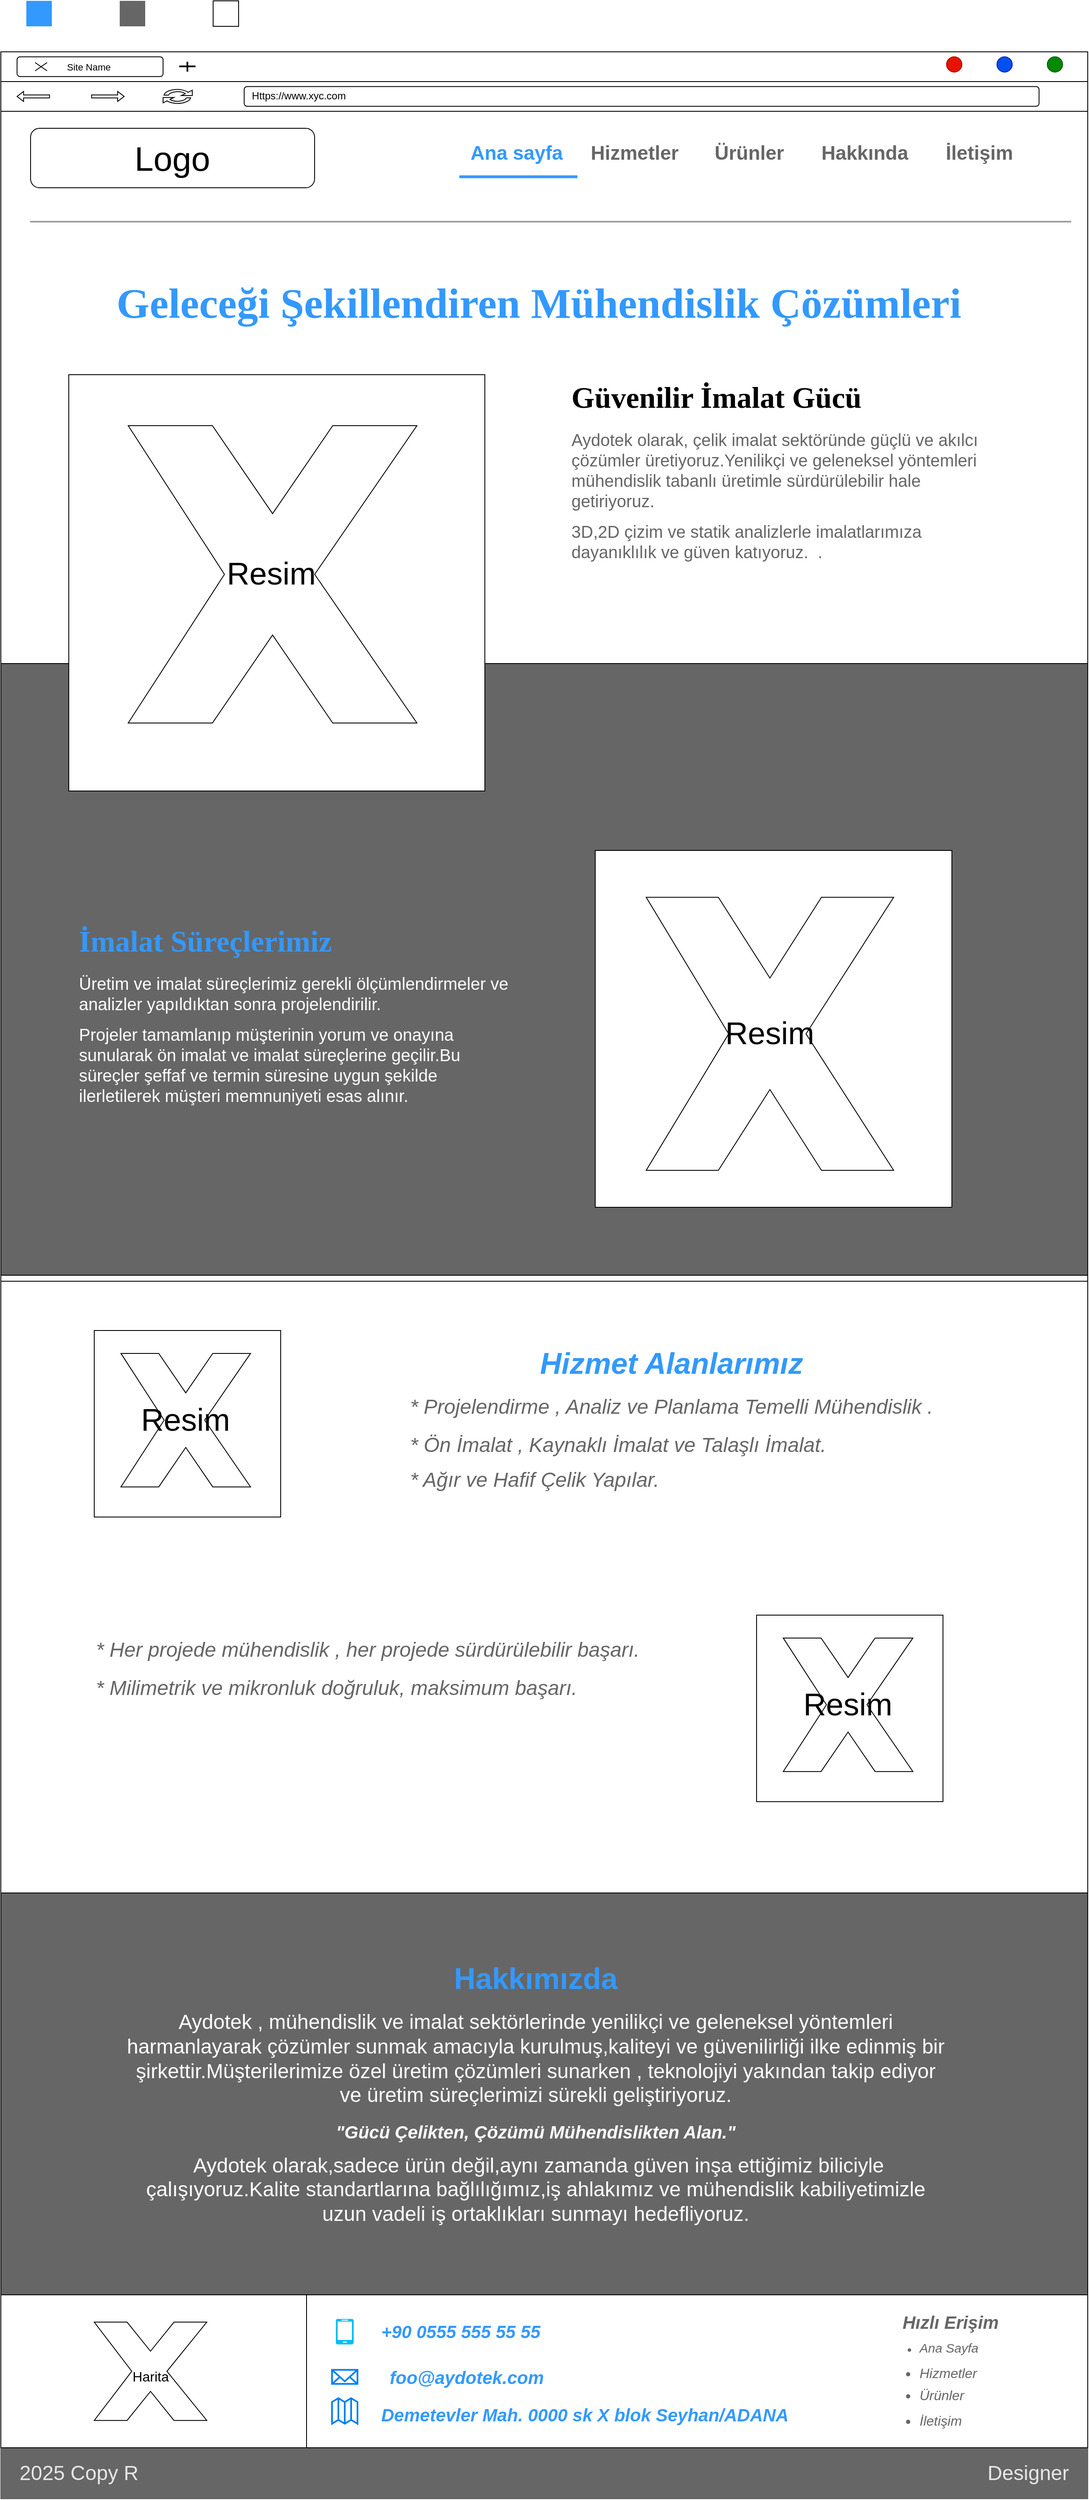 <mxfile version="27.0.9">
  <diagram name="Sayfa -1" id="k6XzooNlTJdLE7LKXSd4">
    <mxGraphModel dx="1009" dy="608" grid="1" gridSize="10" guides="1" tooltips="1" connect="1" arrows="0" fold="1" page="1" pageScale="1" pageWidth="1600" pageHeight="900" math="0" shadow="0">
      <root>
        <mxCell id="0" />
        <mxCell id="1" style="locked=1;" parent="0" />
        <mxCell id="DdQo4INtWnXAIQX3yItB-1" value="" style="rounded=0;whiteSpace=wrap;html=1;movable=1;resizable=1;rotatable=1;deletable=1;editable=1;locked=0;connectable=1;container=1;" parent="1" vertex="1">
          <mxGeometry x="60" y="80" width="1280" height="720" as="geometry" />
        </mxCell>
        <mxCell id="DdQo4INtWnXAIQX3yItB-2" value="" style="group;movable=1;resizable=1;rotatable=1;deletable=1;editable=1;locked=0;connectable=1;" parent="DdQo4INtWnXAIQX3yItB-1" vertex="1" connectable="0">
          <mxGeometry width="1280" height="70" as="geometry" />
        </mxCell>
        <mxCell id="DdQo4INtWnXAIQX3yItB-3" value="" style="rounded=0;whiteSpace=wrap;html=1;movable=1;resizable=1;rotatable=1;deletable=1;editable=1;locked=0;connectable=1;" parent="DdQo4INtWnXAIQX3yItB-2" vertex="1">
          <mxGeometry width="1280" height="70" as="geometry" />
        </mxCell>
        <mxCell id="DdQo4INtWnXAIQX3yItB-4" value="" style="group;movable=1;resizable=1;rotatable=1;deletable=1;editable=1;locked=0;connectable=1;" parent="DdQo4INtWnXAIQX3yItB-2" vertex="1" connectable="0">
          <mxGeometry width="1280" height="70" as="geometry" />
        </mxCell>
        <mxCell id="DdQo4INtWnXAIQX3yItB-5" value="" style="rounded=0;whiteSpace=wrap;html=1;movable=1;resizable=1;rotatable=1;deletable=1;editable=1;locked=0;connectable=1;" parent="DdQo4INtWnXAIQX3yItB-4" vertex="1">
          <mxGeometry width="1280" height="35" as="geometry" />
        </mxCell>
        <mxCell id="DdQo4INtWnXAIQX3yItB-6" value="" style="group;movable=1;resizable=1;rotatable=1;deletable=1;editable=1;locked=0;connectable=1;" parent="DdQo4INtWnXAIQX3yItB-4" vertex="1" connectable="0">
          <mxGeometry x="1130.39" width="149.61" height="35" as="geometry" />
        </mxCell>
        <mxCell id="DdQo4INtWnXAIQX3yItB-7" value="" style="ellipse;whiteSpace=wrap;html=1;fillColor=#008a00;fontColor=#ffffff;strokeColor=#005700;aspect=fixed;movable=1;resizable=1;rotatable=1;deletable=1;editable=1;locked=0;connectable=1;" parent="DdQo4INtWnXAIQX3yItB-6" vertex="1">
          <mxGeometry x="102.014" y="5.833" width="18" height="18" as="geometry" />
        </mxCell>
        <mxCell id="DdQo4INtWnXAIQX3yItB-8" value="" style="ellipse;whiteSpace=wrap;html=1;fillColor=#e51400;fontColor=#ffffff;strokeColor=#B20000;aspect=fixed;movable=1;resizable=1;rotatable=1;deletable=1;editable=1;locked=0;connectable=1;" parent="DdQo4INtWnXAIQX3yItB-6" vertex="1">
          <mxGeometry x="-16.627" y="5.833" width="18" height="18" as="geometry" />
        </mxCell>
        <mxCell id="DdQo4INtWnXAIQX3yItB-9" value="" style="ellipse;whiteSpace=wrap;html=1;fillColor=#0050ef;fontColor=#ffffff;strokeColor=#001DBC;aspect=fixed;movable=1;resizable=1;rotatable=1;deletable=1;editable=1;locked=0;connectable=1;" parent="DdQo4INtWnXAIQX3yItB-6" vertex="1">
          <mxGeometry x="42.693" y="5.833" width="18" height="18" as="geometry" />
        </mxCell>
        <mxCell id="DdQo4INtWnXAIQX3yItB-10" value="" style="rounded=1;whiteSpace=wrap;html=1;movable=1;resizable=1;rotatable=1;deletable=1;editable=1;locked=0;connectable=1;" parent="DdQo4INtWnXAIQX3yItB-4" vertex="1">
          <mxGeometry x="19.104" y="5.833" width="171.94" height="23.333" as="geometry" />
        </mxCell>
        <mxCell id="DdQo4INtWnXAIQX3yItB-11" value="" style="group;movable=1;resizable=1;rotatable=1;deletable=1;editable=1;locked=0;connectable=1;" parent="DdQo4INtWnXAIQX3yItB-4" vertex="1" connectable="0">
          <mxGeometry x="210.149" y="11.667" width="19.104" height="11.667" as="geometry" />
        </mxCell>
        <mxCell id="DdQo4INtWnXAIQX3yItB-12" value="" style="line;strokeWidth=2;direction=south;html=1;movable=1;resizable=1;rotatable=1;deletable=1;editable=1;locked=0;connectable=1;" parent="DdQo4INtWnXAIQX3yItB-11" vertex="1">
          <mxGeometry x="9.075" width="0.955" height="11.667" as="geometry" />
        </mxCell>
        <mxCell id="DdQo4INtWnXAIQX3yItB-13" value="" style="line;strokeWidth=2;html=1;movable=1;resizable=1;rotatable=1;deletable=1;editable=1;locked=0;connectable=1;" parent="DdQo4INtWnXAIQX3yItB-11" vertex="1">
          <mxGeometry y="5.104" width="19.104" height="0.583" as="geometry" />
        </mxCell>
        <mxCell id="DdQo4INtWnXAIQX3yItB-14" value="" style="rounded=0;whiteSpace=wrap;html=1;movable=1;resizable=1;rotatable=1;deletable=1;editable=1;locked=0;connectable=1;" parent="DdQo4INtWnXAIQX3yItB-4" vertex="1">
          <mxGeometry y="35" width="1280" height="35" as="geometry" />
        </mxCell>
        <mxCell id="DdQo4INtWnXAIQX3yItB-15" value="" style="group;movable=1;resizable=1;rotatable=1;deletable=1;editable=1;locked=0;connectable=1;" parent="DdQo4INtWnXAIQX3yItB-4" vertex="1" connectable="0">
          <mxGeometry x="19.104" y="40.833" width="1203.582" height="23.333" as="geometry" />
        </mxCell>
        <mxCell id="DdQo4INtWnXAIQX3yItB-16" value="" style="shape=singleArrow;direction=west;whiteSpace=wrap;html=1;movable=1;resizable=1;rotatable=1;deletable=1;editable=1;locked=0;connectable=1;" parent="DdQo4INtWnXAIQX3yItB-15" vertex="1">
          <mxGeometry y="5.833" width="38.209" height="11.667" as="geometry" />
        </mxCell>
        <mxCell id="DdQo4INtWnXAIQX3yItB-17" value="&amp;nbsp; Https://www.xyc.com" style="rounded=1;whiteSpace=wrap;html=1;align=left;movable=1;resizable=1;rotatable=1;deletable=1;editable=1;locked=0;connectable=1;" parent="DdQo4INtWnXAIQX3yItB-15" vertex="1">
          <mxGeometry x="267.463" width="936.119" height="23.333" as="geometry" />
        </mxCell>
        <mxCell id="DdQo4INtWnXAIQX3yItB-18" value="" style="shape=singleArrow;direction=east;whiteSpace=wrap;html=1;movable=1;resizable=1;rotatable=1;deletable=1;editable=1;locked=0;connectable=1;" parent="DdQo4INtWnXAIQX3yItB-15" vertex="1">
          <mxGeometry x="87.881" y="5.833" width="38.209" height="11.667" as="geometry" />
        </mxCell>
        <mxCell id="DdQo4INtWnXAIQX3yItB-19" value="" style="sketch=0;pointerEvents=1;shadow=0;dashed=0;html=1;labelPosition=center;verticalLabelPosition=bottom;verticalAlign=top;align=center;shape=mxgraph.mscae.intune.update;movable=1;resizable=1;rotatable=1;deletable=1;editable=1;locked=0;connectable=1;" parent="DdQo4INtWnXAIQX3yItB-15" vertex="1">
          <mxGeometry x="171.94" y="2.917" width="34.388" height="17.5" as="geometry" />
        </mxCell>
        <mxCell id="DdQo4INtWnXAIQX3yItB-20" value="" style="group;rounded=0;movable=1;resizable=1;rotatable=1;deletable=1;editable=1;locked=0;connectable=1;" parent="DdQo4INtWnXAIQX3yItB-4" vertex="1" connectable="0">
          <mxGeometry x="33.247" y="7.778" width="28.285" height="19.444" as="geometry" />
        </mxCell>
        <mxCell id="DdQo4INtWnXAIQX3yItB-21" value="" style="shape=mxgraph.sysml.x;movable=1;resizable=1;rotatable=1;deletable=1;editable=1;locked=0;connectable=1;" parent="DdQo4INtWnXAIQX3yItB-20" vertex="1">
          <mxGeometry x="7.071" y="4.861" width="14.142" height="9.722" as="geometry" />
        </mxCell>
        <mxCell id="DdQo4INtWnXAIQX3yItB-22" value="&lt;font&gt;Site Name&lt;/font&gt;" style="text;html=1;align=left;verticalAlign=middle;whiteSpace=wrap;rounded=0;fontSize=11;horizontal=1;movable=1;resizable=1;rotatable=1;deletable=1;editable=1;locked=0;connectable=1;" parent="DdQo4INtWnXAIQX3yItB-4" vertex="1">
          <mxGeometry x="76.418" y="11.667" width="80.239" height="11.667" as="geometry" />
        </mxCell>
        <mxCell id="k8XGeS3nRns7eIDXWnvK-35" value="" style="rounded=0;whiteSpace=wrap;html=1;fillColor=light-dark(#666666,#EDEDED);" parent="1" vertex="1">
          <mxGeometry x="60" y="800" width="1280" height="720" as="geometry" />
        </mxCell>
        <mxCell id="k8XGeS3nRns7eIDXWnvK-37" value="" style="group" parent="1" vertex="1" connectable="0">
          <mxGeometry x="90" y="20" width="250" height="30" as="geometry" />
        </mxCell>
        <mxCell id="k8XGeS3nRns7eIDXWnvK-38" value="" style="rounded=0;whiteSpace=wrap;html=1;strokeColor=none;fillColor=#3399FF;" parent="k8XGeS3nRns7eIDXWnvK-37" vertex="1">
          <mxGeometry width="30" height="30" as="geometry" />
        </mxCell>
        <mxCell id="k8XGeS3nRns7eIDXWnvK-39" value="" style="rounded=0;whiteSpace=wrap;html=1;strokeColor=none;fillColor=light-dark(#666666,#EDEDED);" parent="k8XGeS3nRns7eIDXWnvK-37" vertex="1">
          <mxGeometry x="110" width="30" height="30" as="geometry" />
        </mxCell>
        <mxCell id="k8XGeS3nRns7eIDXWnvK-40" value="" style="rounded=0;whiteSpace=wrap;html=1;" parent="k8XGeS3nRns7eIDXWnvK-37" vertex="1">
          <mxGeometry x="220" width="30" height="30" as="geometry" />
        </mxCell>
        <mxCell id="k8XGeS3nRns7eIDXWnvK-62" value="" style="rounded=0;whiteSpace=wrap;html=1;" parent="1" vertex="1">
          <mxGeometry x="60" y="1520" width="1280" height="720" as="geometry" />
        </mxCell>
        <mxCell id="k8XGeS3nRns7eIDXWnvK-64" value="" style="rounded=0;whiteSpace=wrap;html=1;fillColor=light-dark(#666666,#EDEDED);" parent="1" vertex="1">
          <mxGeometry x="60" y="2240" width="1280" height="720" as="geometry" />
        </mxCell>
        <mxCell id="DdQo4INtWnXAIQX3yItB-44" value="Home Page" style="locked=1;" parent="0" />
        <mxCell id="DdQo4INtWnXAIQX3yItB-24" value="&lt;font style=&quot;font-size: 40px;&quot;&gt;Logo&lt;/font&gt;" style="rounded=1;whiteSpace=wrap;html=1;" parent="DdQo4INtWnXAIQX3yItB-44" vertex="1">
          <mxGeometry x="95" y="170" width="334.486" height="70" as="geometry" />
        </mxCell>
        <mxCell id="k8XGeS3nRns7eIDXWnvK-6" value="" style="rounded=0;whiteSpace=wrap;html=1;fillColor=none;strokeColor=#999999;" parent="DdQo4INtWnXAIQX3yItB-44" vertex="1">
          <mxGeometry x="95" y="279.471" width="1225" height="0.869" as="geometry" />
        </mxCell>
        <mxCell id="k8XGeS3nRns7eIDXWnvK-15" value="" style="group" parent="DdQo4INtWnXAIQX3yItB-44" vertex="1" connectable="0">
          <mxGeometry x="600" y="178.69" width="680" height="60" as="geometry" />
        </mxCell>
        <mxCell id="DdQo4INtWnXAIQX3yItB-47" value="" style="group;textShadow=1;" parent="k8XGeS3nRns7eIDXWnvK-15" vertex="1" connectable="0">
          <mxGeometry width="139.044" height="60" as="geometry" />
        </mxCell>
        <mxCell id="DdQo4INtWnXAIQX3yItB-40" value="Ana sayfa" style="text;align=center;verticalAlign=middle;spacingLeft=10;spacingRight=10;overflow=hidden;points=[[0,0.5],[1,0.5]];portConstraint=eastwest;rotatable=0;whiteSpace=wrap;html=1;shape=mxgraph.bootstrap.rrect;rSize=5;fontSize=23;fontStyle=1;fontColor=light-dark(#3399FF,#EDEDED);" parent="DdQo4INtWnXAIQX3yItB-47" vertex="1">
          <mxGeometry x="0.009" width="135.239" height="40.049" as="geometry" />
        </mxCell>
        <mxCell id="DdQo4INtWnXAIQX3yItB-45" value="" style="rounded=1;whiteSpace=wrap;html=1;fillColor=light-dark(#3399FF,#EDEDED);strokeColor=none;" parent="DdQo4INtWnXAIQX3yItB-47" vertex="1">
          <mxGeometry y="46.724" width="139.044" height="3.337" as="geometry" />
        </mxCell>
        <mxCell id="k8XGeS3nRns7eIDXWnvK-7" value="Hizmetler" style="text;align=center;verticalAlign=middle;spacingLeft=10;spacingRight=10;overflow=hidden;points=[[0,0.5],[1,0.5]];portConstraint=eastwest;rotatable=0;whiteSpace=wrap;html=1;shape=mxgraph.bootstrap.rrect;rSize=5;fontSize=23;fontStyle=1;fontColor=light-dark(#666666,#EDEDED);" parent="k8XGeS3nRns7eIDXWnvK-15" vertex="1">
          <mxGeometry x="139.044" width="135.239" height="40.049" as="geometry" />
        </mxCell>
        <mxCell id="k8XGeS3nRns7eIDXWnvK-9" value="Ürünler" style="text;align=center;verticalAlign=middle;spacingLeft=10;spacingRight=10;overflow=hidden;points=[[0,0.5],[1,0.5]];portConstraint=eastwest;rotatable=0;whiteSpace=wrap;html=1;shape=mxgraph.bootstrap.rrect;rSize=5;fontSize=23;fontStyle=1;fontColor=light-dark(#666666,#EDEDED);" parent="k8XGeS3nRns7eIDXWnvK-15" vertex="1">
          <mxGeometry x="274.283" width="135.239" height="40.049" as="geometry" />
        </mxCell>
        <mxCell id="k8XGeS3nRns7eIDXWnvK-11" value="Hakkında" style="text;align=center;verticalAlign=middle;spacingLeft=10;spacingRight=10;overflow=hidden;points=[[0,0.5],[1,0.5]];portConstraint=eastwest;rotatable=0;whiteSpace=wrap;html=1;shape=mxgraph.bootstrap.rrect;rSize=5;fontSize=23;fontStyle=1;fontColor=light-dark(#666666,#EDEDED);" parent="k8XGeS3nRns7eIDXWnvK-15" vertex="1">
          <mxGeometry x="409.522" width="135.239" height="40.049" as="geometry" />
        </mxCell>
        <mxCell id="k8XGeS3nRns7eIDXWnvK-13" value="İletişim" style="text;align=center;verticalAlign=middle;spacingLeft=10;spacingRight=10;overflow=hidden;points=[[0,0.5],[1,0.5]];portConstraint=eastwest;rotatable=0;whiteSpace=wrap;html=1;shape=mxgraph.bootstrap.rrect;rSize=5;fontSize=23;fontStyle=1;fontColor=light-dark(#666666,#EDEDED);" parent="k8XGeS3nRns7eIDXWnvK-15" vertex="1">
          <mxGeometry x="544.761" width="135.239" height="40.049" as="geometry" />
        </mxCell>
        <mxCell id="k8XGeS3nRns7eIDXWnvK-30" value="&lt;font color=&quot;#3399ff&quot;&gt;&lt;b style=&quot;&quot;&gt;&lt;font face=&quot;Times New Roman&quot;&gt;Geleceği Şekillendiren Mühendislik Çözümleri&lt;/font&gt;&amp;nbsp;&lt;/b&gt;&lt;/font&gt;" style="text;html=1;align=center;verticalAlign=middle;whiteSpace=wrap;rounded=0;fontSize=50;fontFamily=Verdana;" parent="DdQo4INtWnXAIQX3yItB-44" vertex="1">
          <mxGeometry x="140" y="360" width="1120" height="30" as="geometry" />
        </mxCell>
        <mxCell id="k8XGeS3nRns7eIDXWnvK-32" value="&lt;h1 style=&quot;margin-top: 0px;&quot;&gt;&lt;font face=&quot;Tahoma&quot;&gt;&lt;span style=&quot;font-size: 35px;&quot;&gt;Güvenilir İmalat Gücü&lt;/span&gt;&lt;/font&gt;&lt;/h1&gt;&lt;p&gt;&lt;font style=&quot;font-size: 20px; color: light-dark(rgb(102, 102, 102), rgb(237, 237, 237));&quot;&gt;Aydotek olarak, çelik imalat sektöründe güçlü ve akılcı çözümler üretiyoruz.Yenilikçi ve geleneksel yöntemleri mühendislik tabanlı üretimle sürdürülebilir hale getiriyoruz.&lt;/font&gt;&lt;/p&gt;&lt;p&gt;&lt;font style=&quot;font-size: 20px; color: light-dark(rgb(102, 102, 102), rgb(237, 237, 237));&quot;&gt;3D,2D çizim ve statik analizlerle imalatlarımıza dayanıklılık ve güven katıyoruz.&amp;nbsp; .&lt;/font&gt;&lt;/p&gt;" style="text;html=1;whiteSpace=wrap;overflow=hidden;rounded=0;" parent="DdQo4INtWnXAIQX3yItB-44" vertex="1">
          <mxGeometry x="730" y="460" width="513" height="270" as="geometry" />
        </mxCell>
        <mxCell id="k8XGeS3nRns7eIDXWnvK-36" value="" style="group" parent="DdQo4INtWnXAIQX3yItB-44" vertex="1" connectable="0">
          <mxGeometry x="90" y="20" width="250" height="30" as="geometry" />
        </mxCell>
        <mxCell id="k8XGeS3nRns7eIDXWnvK-23" value="" style="rounded=0;whiteSpace=wrap;html=1;strokeColor=none;fillColor=#3399FF;" parent="k8XGeS3nRns7eIDXWnvK-36" vertex="1">
          <mxGeometry width="30" height="30" as="geometry" />
        </mxCell>
        <mxCell id="k8XGeS3nRns7eIDXWnvK-24" value="" style="rounded=0;whiteSpace=wrap;html=1;strokeColor=none;fillColor=light-dark(#666666,#EDEDED);" parent="k8XGeS3nRns7eIDXWnvK-36" vertex="1">
          <mxGeometry x="110" width="30" height="30" as="geometry" />
        </mxCell>
        <mxCell id="k8XGeS3nRns7eIDXWnvK-26" value="" style="rounded=0;whiteSpace=wrap;html=1;" parent="k8XGeS3nRns7eIDXWnvK-36" vertex="1">
          <mxGeometry x="220" width="30" height="30" as="geometry" />
        </mxCell>
        <mxCell id="k8XGeS3nRns7eIDXWnvK-42" value="" style="group" parent="DdQo4INtWnXAIQX3yItB-44" vertex="1" connectable="0">
          <mxGeometry x="140" y="460" width="490" height="490" as="geometry" />
        </mxCell>
        <mxCell id="k8XGeS3nRns7eIDXWnvK-28" value="" style="whiteSpace=wrap;html=1;aspect=fixed;" parent="k8XGeS3nRns7eIDXWnvK-42" vertex="1">
          <mxGeometry width="490" height="490" as="geometry" />
        </mxCell>
        <mxCell id="k8XGeS3nRns7eIDXWnvK-33" value="" style="verticalLabelPosition=bottom;verticalAlign=top;html=1;shape=mxgraph.basic.x" parent="k8XGeS3nRns7eIDXWnvK-42" vertex="1">
          <mxGeometry x="70" y="60" width="340" height="350" as="geometry" />
        </mxCell>
        <mxCell id="k8XGeS3nRns7eIDXWnvK-34" value="Resim" style="text;html=1;align=center;verticalAlign=middle;whiteSpace=wrap;rounded=0;horizontal=1;fontSize=37;" parent="k8XGeS3nRns7eIDXWnvK-42" vertex="1">
          <mxGeometry x="188.49" y="195" width="101" height="80" as="geometry" />
        </mxCell>
        <mxCell id="k8XGeS3nRns7eIDXWnvK-43" value="" style="group" parent="DdQo4INtWnXAIQX3yItB-44" vertex="1" connectable="0">
          <mxGeometry x="760" y="1020" width="420" height="450" as="geometry" />
        </mxCell>
        <mxCell id="k8XGeS3nRns7eIDXWnvK-44" value="" style="whiteSpace=wrap;html=1;aspect=fixed;" parent="k8XGeS3nRns7eIDXWnvK-43" vertex="1">
          <mxGeometry width="420" height="420" as="geometry" />
        </mxCell>
        <mxCell id="k8XGeS3nRns7eIDXWnvK-45" value="" style="verticalLabelPosition=bottom;verticalAlign=top;html=1;shape=mxgraph.basic.x" parent="k8XGeS3nRns7eIDXWnvK-43" vertex="1">
          <mxGeometry x="60" y="55.102" width="291.429" height="321.429" as="geometry" />
        </mxCell>
        <mxCell id="k8XGeS3nRns7eIDXWnvK-46" value="Resim" style="text;html=1;align=center;verticalAlign=middle;whiteSpace=wrap;rounded=0;horizontal=1;fontSize=37;" parent="k8XGeS3nRns7eIDXWnvK-43" vertex="1">
          <mxGeometry x="161.563" y="179.082" width="86.571" height="73.469" as="geometry" />
        </mxCell>
        <mxCell id="k8XGeS3nRns7eIDXWnvK-49" value="&lt;h1 style=&quot;margin-top: 0px;&quot;&gt;&lt;font style=&quot;font-size: 35px; color: light-dark(rgb(51, 153, 255), rgb(237, 237, 237));&quot; face=&quot;Tahoma&quot;&gt;İmalat Süreçlerimiz&lt;/font&gt;&lt;/h1&gt;&lt;p style=&quot;&quot;&gt;&lt;font style=&quot;font-size: 20px; color: rgb(255, 255, 255);&quot;&gt;Üretim ve imalat süreçlerimiz gerekli ölçümlendirmeler ve analizler yapıldıktan sonra projelendirilir.&lt;/font&gt;&lt;/p&gt;&lt;p style=&quot;&quot;&gt;&lt;font style=&quot;font-size: 20px; color: rgb(255, 255, 255);&quot;&gt;Projeler tamamlanıp müşterinin yorum ve onayına sunularak ön imalat ve imalat süreçlerine geçilir.Bu süreçler şeffaf ve termin süresine uygun şekilde ilerletilerek müşteri memnuniyeti esas alınır.&lt;/font&gt;&lt;/p&gt;" style="text;html=1;whiteSpace=wrap;overflow=hidden;rounded=0;align=left;" parent="DdQo4INtWnXAIQX3yItB-44" vertex="1">
          <mxGeometry x="150" y="1100" width="513" height="260" as="geometry" />
        </mxCell>
        <mxCell id="k8XGeS3nRns7eIDXWnvK-50" value="" style="rounded=0;whiteSpace=wrap;html=1;" parent="DdQo4INtWnXAIQX3yItB-44" vertex="1">
          <mxGeometry x="60" y="1527" width="1280" height="720" as="geometry" />
        </mxCell>
        <mxCell id="k8XGeS3nRns7eIDXWnvK-51" value="" style="group;aspect=fixed;" parent="DdQo4INtWnXAIQX3yItB-44" vertex="1" connectable="0">
          <mxGeometry x="170" y="1585" width="220" height="220" as="geometry" />
        </mxCell>
        <mxCell id="k8XGeS3nRns7eIDXWnvK-52" value="" style="whiteSpace=wrap;html=1;aspect=fixed;" parent="k8XGeS3nRns7eIDXWnvK-51" vertex="1">
          <mxGeometry width="219.551" height="219.551" as="geometry" />
        </mxCell>
        <mxCell id="k8XGeS3nRns7eIDXWnvK-53" value="" style="verticalLabelPosition=bottom;verticalAlign=top;html=1;shape=mxgraph.basic.x" parent="k8XGeS3nRns7eIDXWnvK-51" vertex="1">
          <mxGeometry x="31.429" y="26.939" width="152.653" height="157.143" as="geometry" />
        </mxCell>
        <mxCell id="k8XGeS3nRns7eIDXWnvK-54" value="Resim" style="text;html=1;align=center;verticalAlign=middle;whiteSpace=wrap;rounded=0;horizontal=1;fontSize=37;" parent="k8XGeS3nRns7eIDXWnvK-51" vertex="1">
          <mxGeometry x="84.628" y="87.551" width="45.347" height="35.918" as="geometry" />
        </mxCell>
        <mxCell id="k8XGeS3nRns7eIDXWnvK-55" value="&lt;h1 style=&quot;text-align: center; margin-top: 0px;&quot;&gt;&lt;font style=&quot;font-size: 35px; color: light-dark(rgb(51, 153, 255), rgb(237, 237, 237));&quot;&gt;&lt;i&gt;Hizmet Alanlarımız&lt;/i&gt;&lt;/font&gt;&lt;/h1&gt;&lt;h1 style=&quot;margin-top: 0px;&quot;&gt;&lt;span style=&quot;color: light-dark(rgb(102, 102, 102), rgb(237, 237, 237)); background-color: transparent; font-weight: normal;&quot;&gt;&lt;i&gt;* Projelendirme , Analiz ve Planlama Temelli Mühendislik .&lt;/i&gt;&lt;/span&gt;&lt;/h1&gt;&lt;p&gt;&lt;font style=&quot;color: light-dark(rgb(102, 102, 102), rgb(237, 237, 237)); font-size: 24px;&quot;&gt;&lt;i&gt;* Ön İmalat , Kaynaklı İmalat ve Talaşlı İmalat.&lt;/i&gt;&lt;/font&gt;&lt;/p&gt;&lt;p&gt;&lt;font style=&quot;color: light-dark(rgb(102, 102, 102), rgb(237, 237, 237)); font-size: 24px;&quot;&gt;&lt;i&gt;* Ağır ve Hafif Çelik Yapılar.&lt;/i&gt;&lt;/font&gt;&lt;/p&gt;" style="text;html=1;whiteSpace=wrap;overflow=hidden;rounded=0;" parent="DdQo4INtWnXAIQX3yItB-44" vertex="1">
          <mxGeometry x="540" y="1596" width="640" height="209" as="geometry" />
        </mxCell>
        <mxCell id="k8XGeS3nRns7eIDXWnvK-56" value="&lt;h1 style=&quot;margin-top: 0px;&quot;&gt;&lt;span style=&quot;color: light-dark(rgb(102, 102, 102), rgb(237, 237, 237)); background-color: transparent; font-weight: normal;&quot;&gt;&lt;i&gt;* Her projede mühendislik , her projede sürdürülebilir başarı.&lt;/i&gt;&lt;/span&gt;&lt;/h1&gt;&lt;h1 style=&quot;margin-top: 0px;&quot;&gt;&lt;p style=&quot;font-size: 12px; font-weight: 400;&quot;&gt;&lt;font style=&quot;color: light-dark(rgb(102, 102, 102), rgb(237, 237, 237)); font-size: 24px;&quot;&gt;&lt;i&gt;* Milimetrik ve mikronluk doğruluk, maksimum başarı.&lt;/i&gt;&lt;/font&gt;&lt;/p&gt;&lt;p style=&quot;font-size: 12px; font-weight: 400;&quot;&gt;&lt;br&gt;&lt;/p&gt;&lt;p style=&quot;font-size: 12px; font-weight: 400;&quot;&gt;&lt;br&gt;&lt;/p&gt;&lt;/h1&gt;" style="text;html=1;whiteSpace=wrap;overflow=hidden;rounded=0;" parent="DdQo4INtWnXAIQX3yItB-44" vertex="1">
          <mxGeometry x="170" y="1940" width="660" height="180" as="geometry" />
        </mxCell>
        <mxCell id="k8XGeS3nRns7eIDXWnvK-57" value="" style="group;aspect=fixed;" parent="DdQo4INtWnXAIQX3yItB-44" vertex="1" connectable="0">
          <mxGeometry x="950" y="1920" width="220" height="220" as="geometry" />
        </mxCell>
        <mxCell id="k8XGeS3nRns7eIDXWnvK-58" value="" style="whiteSpace=wrap;html=1;aspect=fixed;" parent="k8XGeS3nRns7eIDXWnvK-57" vertex="1">
          <mxGeometry width="219.551" height="219.551" as="geometry" />
        </mxCell>
        <mxCell id="k8XGeS3nRns7eIDXWnvK-59" value="" style="verticalLabelPosition=bottom;verticalAlign=top;html=1;shape=mxgraph.basic.x" parent="k8XGeS3nRns7eIDXWnvK-57" vertex="1">
          <mxGeometry x="31.429" y="26.939" width="152.653" height="157.143" as="geometry" />
        </mxCell>
        <mxCell id="k8XGeS3nRns7eIDXWnvK-60" value="Resim" style="text;html=1;align=center;verticalAlign=middle;whiteSpace=wrap;rounded=0;horizontal=1;fontSize=37;" parent="k8XGeS3nRns7eIDXWnvK-57" vertex="1">
          <mxGeometry x="84.628" y="87.551" width="45.347" height="35.918" as="geometry" />
        </mxCell>
        <mxCell id="k8XGeS3nRns7eIDXWnvK-65" value="" style="rounded=0;whiteSpace=wrap;html=1;fillColor=light-dark(#666666,#EDEDED);fontColor=#333333;strokeColor=#666666;gradientColor=none;glass=0;shadow=0;opacity=90;" parent="DdQo4INtWnXAIQX3yItB-44" vertex="1">
          <mxGeometry x="60" y="2900" width="1280" height="60" as="geometry" />
        </mxCell>
        <mxCell id="k8XGeS3nRns7eIDXWnvK-66" value="&lt;font style=&quot;&quot;&gt;2025 Copy R&lt;/font&gt;" style="text;html=1;align=left;verticalAlign=middle;whiteSpace=wrap;rounded=0;fontSize=24;fontColor=#E6E6E6;" parent="DdQo4INtWnXAIQX3yItB-44" vertex="1">
          <mxGeometry x="80" y="2915" width="335" height="30" as="geometry" />
        </mxCell>
        <mxCell id="k8XGeS3nRns7eIDXWnvK-67" value="" style="rounded=0;whiteSpace=wrap;html=1;" parent="DdQo4INtWnXAIQX3yItB-44" vertex="1">
          <mxGeometry x="60" y="2720" width="1280" height="180" as="geometry" />
        </mxCell>
        <mxCell id="k8XGeS3nRns7eIDXWnvK-79" value="" style="group;fontStyle=2" parent="DdQo4INtWnXAIQX3yItB-44" vertex="1" connectable="0">
          <mxGeometry x="1120" y="2736.63" width="140" height="146.75" as="geometry" />
        </mxCell>
        <mxCell id="k8XGeS3nRns7eIDXWnvK-74" value="&lt;ul style=&quot;padding-left: 20px;&quot;&gt;&lt;li&gt;&lt;font style=&quot;font-size: 15px;&quot;&gt;Ana Sayfa&lt;/font&gt;&lt;/li&gt;&lt;/ul&gt;" style="text;html=1;align=left;verticalAlign=middle;whiteSpace=wrap;rounded=0;fontColor=light-dark(#666666,#EDEDED);fontStyle=2" parent="k8XGeS3nRns7eIDXWnvK-79" vertex="1">
          <mxGeometry y="30" width="140" height="30" as="geometry" />
        </mxCell>
        <mxCell id="k8XGeS3nRns7eIDXWnvK-75" value="&lt;ul style=&quot;padding-left: 20px;&quot;&gt;&lt;li&gt;Hizmetler&lt;/li&gt;&lt;/ul&gt;" style="text;html=1;align=left;verticalAlign=middle;whiteSpace=wrap;rounded=0;fontSize=16;fontColor=light-dark(#666666,#EDEDED);fontStyle=2" parent="k8XGeS3nRns7eIDXWnvK-79" vertex="1">
          <mxGeometry y="60" width="140" height="30" as="geometry" />
        </mxCell>
        <mxCell id="k8XGeS3nRns7eIDXWnvK-76" value="&lt;ul style=&quot;padding-left: 20px;&quot;&gt;&lt;li&gt;Ürünler&lt;/li&gt;&lt;/ul&gt;" style="text;html=1;align=left;verticalAlign=middle;whiteSpace=wrap;rounded=0;fontSize=16;fontColor=light-dark(#666666,#EDEDED);fontStyle=2" parent="k8XGeS3nRns7eIDXWnvK-79" vertex="1">
          <mxGeometry y="86.75" width="80" height="30" as="geometry" />
        </mxCell>
        <mxCell id="k8XGeS3nRns7eIDXWnvK-77" value="&lt;ul style=&quot;padding-left: 20px;&quot;&gt;&lt;li&gt;İletişim&lt;/li&gt;&lt;/ul&gt;" style="text;html=1;align=left;verticalAlign=middle;whiteSpace=wrap;rounded=0;fontSize=16;fontColor=light-dark(#666666,#EDEDED);fontStyle=2" parent="k8XGeS3nRns7eIDXWnvK-79" vertex="1">
          <mxGeometry y="116.75" width="80" height="30" as="geometry" />
        </mxCell>
        <mxCell id="k8XGeS3nRns7eIDXWnvK-78" value="&lt;b style=&quot;&quot;&gt;&lt;i style=&quot;&quot;&gt;&lt;font style=&quot;font-size: 21px;&quot;&gt;Hızlı Erişim&lt;/font&gt;&lt;/i&gt;&lt;/b&gt;" style="text;html=1;align=left;verticalAlign=middle;whiteSpace=wrap;rounded=0;fontColor=light-dark(#666666,#EDEDED);" parent="k8XGeS3nRns7eIDXWnvK-79" vertex="1">
          <mxGeometry width="140" height="30" as="geometry" />
        </mxCell>
        <mxCell id="k8XGeS3nRns7eIDXWnvK-80" value="&lt;h1 style=&quot;margin-top: 0px;&quot;&gt;&lt;font style=&quot;font-size: 35px; color: light-dark(rgb(51, 153, 255), rgb(237, 237, 237));&quot;&gt;Hakkımızda&lt;/font&gt;&lt;/h1&gt;&lt;h1 style=&quot;margin-top: 0px;&quot;&gt;&lt;span style=&quot;color: light-dark(rgb(255, 255, 255), rgb(244, 244, 244)); background-color: transparent; font-weight: normal;&quot;&gt;Aydotek , mühendislik ve imalat sektörlerinde yenilikçi ve geleneksel yöntemleri harmanlayarak çözümler sunmak amacıyla kurulmuş,kaliteyi ve güvenilirliği ilke edinmiş bir şirkettir.Müşterilerimize özel üretim çözümleri sunarken , teknolojiyi yakından takip ediyor ve üretim süreçlerimizi sürekli geliştiriyoruz.&lt;/span&gt;&lt;/h1&gt;&lt;p&gt;&lt;font face=&quot;Helvetica&quot; style=&quot;font-size: 21px;&quot;&gt;&lt;i&gt;&lt;b&gt;&lt;font color=&quot;#ffffff&quot;&gt;&quot;Gücü Çelikten, Çözümü Mühendislikten Alan.&lt;/font&gt;&lt;span style=&quot;color: rgb(255, 255, 255); background-color: transparent;&quot;&gt;&quot;&lt;/span&gt;&lt;/b&gt;&lt;/i&gt;&lt;/font&gt;&lt;/p&gt;&lt;p&gt;&lt;font style=&quot;color: light-dark(rgb(255, 255, 255), rgb(244, 244, 244)); font-size: 24px;&quot;&gt;&lt;span style=&quot;font-style: italic; background-color: transparent;&quot;&gt;&amp;nbsp;&lt;/span&gt;&lt;span style=&quot;background-color: transparent;&quot;&gt;Aydotek olarak,sadece ürün değil,aynı zamanda güven inşa ettiğimiz biliciyle çalışıyoruz&lt;/span&gt;&lt;span style=&quot;background-color: transparent;&quot;&gt;.Kalite standartlarına bağlılığımız,iş ahlakımız ve mühendislik kabiliyetimizle uzun vadeli iş ortaklıkları sunmayı hedefliyoruz.&lt;/span&gt;&lt;/font&gt;&lt;/p&gt;&lt;p&gt;&lt;span style=&quot;background-color: transparent; color: light-dark(rgb(0, 0, 0), rgb(255, 255, 255));&quot;&gt;&lt;br&gt;&lt;/span&gt;&lt;/p&gt;" style="text;html=1;whiteSpace=wrap;overflow=hidden;rounded=0;align=center;" parent="DdQo4INtWnXAIQX3yItB-44" vertex="1">
          <mxGeometry x="205" y="2320" width="970" height="350" as="geometry" />
        </mxCell>
        <mxCell id="k8XGeS3nRns7eIDXWnvK-88" value="" style="group" parent="DdQo4INtWnXAIQX3yItB-44" vertex="1" connectable="0">
          <mxGeometry x="60" y="2720" width="360" height="180" as="geometry" />
        </mxCell>
        <mxCell id="k8XGeS3nRns7eIDXWnvK-83" value="" style="whiteSpace=wrap;html=1;" parent="k8XGeS3nRns7eIDXWnvK-88" vertex="1">
          <mxGeometry width="360" height="180" as="geometry" />
        </mxCell>
        <mxCell id="k8XGeS3nRns7eIDXWnvK-84" value="" style="verticalLabelPosition=bottom;verticalAlign=top;html=1;shape=mxgraph.basic.x" parent="k8XGeS3nRns7eIDXWnvK-88" vertex="1">
          <mxGeometry x="109.996" y="32.147" width="132.531" height="115.714" as="geometry" />
        </mxCell>
        <mxCell id="k8XGeS3nRns7eIDXWnvK-85" value="&lt;span style=&quot;font-size: 16px;&quot;&gt;Harita&lt;/span&gt;" style="text;html=1;align=center;verticalAlign=middle;whiteSpace=wrap;rounded=0;horizontal=1;fontSize=37;" parent="k8XGeS3nRns7eIDXWnvK-88" vertex="1">
          <mxGeometry x="156.573" y="76.779" width="39.369" height="26.449" as="geometry" />
        </mxCell>
        <mxCell id="k8XGeS3nRns7eIDXWnvK-90" value="" style="group" parent="DdQo4INtWnXAIQX3yItB-44" vertex="1" connectable="0">
          <mxGeometry x="450" y="2748.32" width="615.5" height="123.37" as="geometry" />
        </mxCell>
        <mxCell id="k8XGeS3nRns7eIDXWnvK-69" value="" style="verticalLabelPosition=bottom;html=1;verticalAlign=top;align=center;strokeColor=none;fillColor=#00BEF2;shape=mxgraph.azure.mobile;pointerEvents=1;aspect=fixed;" parent="k8XGeS3nRns7eIDXWnvK-90" vertex="1">
          <mxGeometry x="4.5" width="21" height="30" as="geometry" />
        </mxCell>
        <mxCell id="k8XGeS3nRns7eIDXWnvK-70" value="&lt;font style=&quot;font-size: 21px; color: light-dark(rgb(51, 153, 255), rgb(237, 237, 237));&quot;&gt;&lt;i&gt;&lt;b&gt;+90 0555 555 55 55&lt;/b&gt;&lt;/i&gt;&lt;/font&gt;" style="text;html=1;align=left;verticalAlign=middle;whiteSpace=wrap;rounded=0;fontSize=17;" parent="k8XGeS3nRns7eIDXWnvK-90" vertex="1">
          <mxGeometry x="55.5" width="220" height="30" as="geometry" />
        </mxCell>
        <mxCell id="k8XGeS3nRns7eIDXWnvK-72" value="" style="html=1;verticalLabelPosition=bottom;align=center;labelBackgroundColor=#ffffff;verticalAlign=top;strokeWidth=2;strokeColor=#0080F0;shadow=0;dashed=0;shape=mxgraph.ios7.icons.mail;aspect=fixed;" parent="k8XGeS3nRns7eIDXWnvK-90" vertex="1">
          <mxGeometry y="60" width="30" height="16.5" as="geometry" />
        </mxCell>
        <mxCell id="k8XGeS3nRns7eIDXWnvK-73" value="&lt;font color=&quot;#3399ff&quot;&gt;&lt;span style=&quot;font-size: 21px;&quot;&gt;&lt;i&gt;&lt;b&gt;foo@aydotek.com&lt;/b&gt;&lt;/i&gt;&lt;/span&gt;&lt;/font&gt;" style="text;html=1;align=left;verticalAlign=middle;whiteSpace=wrap;rounded=0;fontSize=17;" parent="k8XGeS3nRns7eIDXWnvK-90" vertex="1">
          <mxGeometry x="65.5" y="53.25" width="220" height="30" as="geometry" />
        </mxCell>
        <mxCell id="k8XGeS3nRns7eIDXWnvK-81" value="" style="html=1;verticalLabelPosition=bottom;align=center;labelBackgroundColor=#ffffff;verticalAlign=top;strokeWidth=2;strokeColor=#0080F0;shadow=0;dashed=0;shape=mxgraph.ios7.icons.map;" parent="k8XGeS3nRns7eIDXWnvK-90" vertex="1">
          <mxGeometry y="93.37" width="30" height="30" as="geometry" />
        </mxCell>
        <mxCell id="k8XGeS3nRns7eIDXWnvK-86" value="&lt;font style=&quot;color: light-dark(rgb(51, 153, 255), rgb(237, 237, 237)); font-size: 21px;&quot;&gt;&lt;i style=&quot;&quot;&gt;&lt;b style=&quot;&quot;&gt;Demetevler Mah. 0000 sk X blok Seyhan/ADANA&lt;/b&gt;&lt;/i&gt;&lt;/font&gt;" style="text;html=1;align=left;verticalAlign=top;whiteSpace=wrap;rounded=0;fontSize=17;" parent="k8XGeS3nRns7eIDXWnvK-90" vertex="1">
          <mxGeometry x="55.5" y="93.37" width="560" height="30" as="geometry" />
        </mxCell>
        <mxCell id="k8XGeS3nRns7eIDXWnvK-91" value="Designer" style="text;html=1;align=right;verticalAlign=middle;whiteSpace=wrap;rounded=0;fontSize=24;fontColor=#E6E6E6;" parent="DdQo4INtWnXAIQX3yItB-44" vertex="1">
          <mxGeometry x="985" y="2915" width="335" height="30" as="geometry" />
        </mxCell>
        <mxCell id="c1oOTeH2LXQmoc5rDKkA-2" value="test" style="locked=1;" parent="0" />
      </root>
    </mxGraphModel>
  </diagram>
</mxfile>

